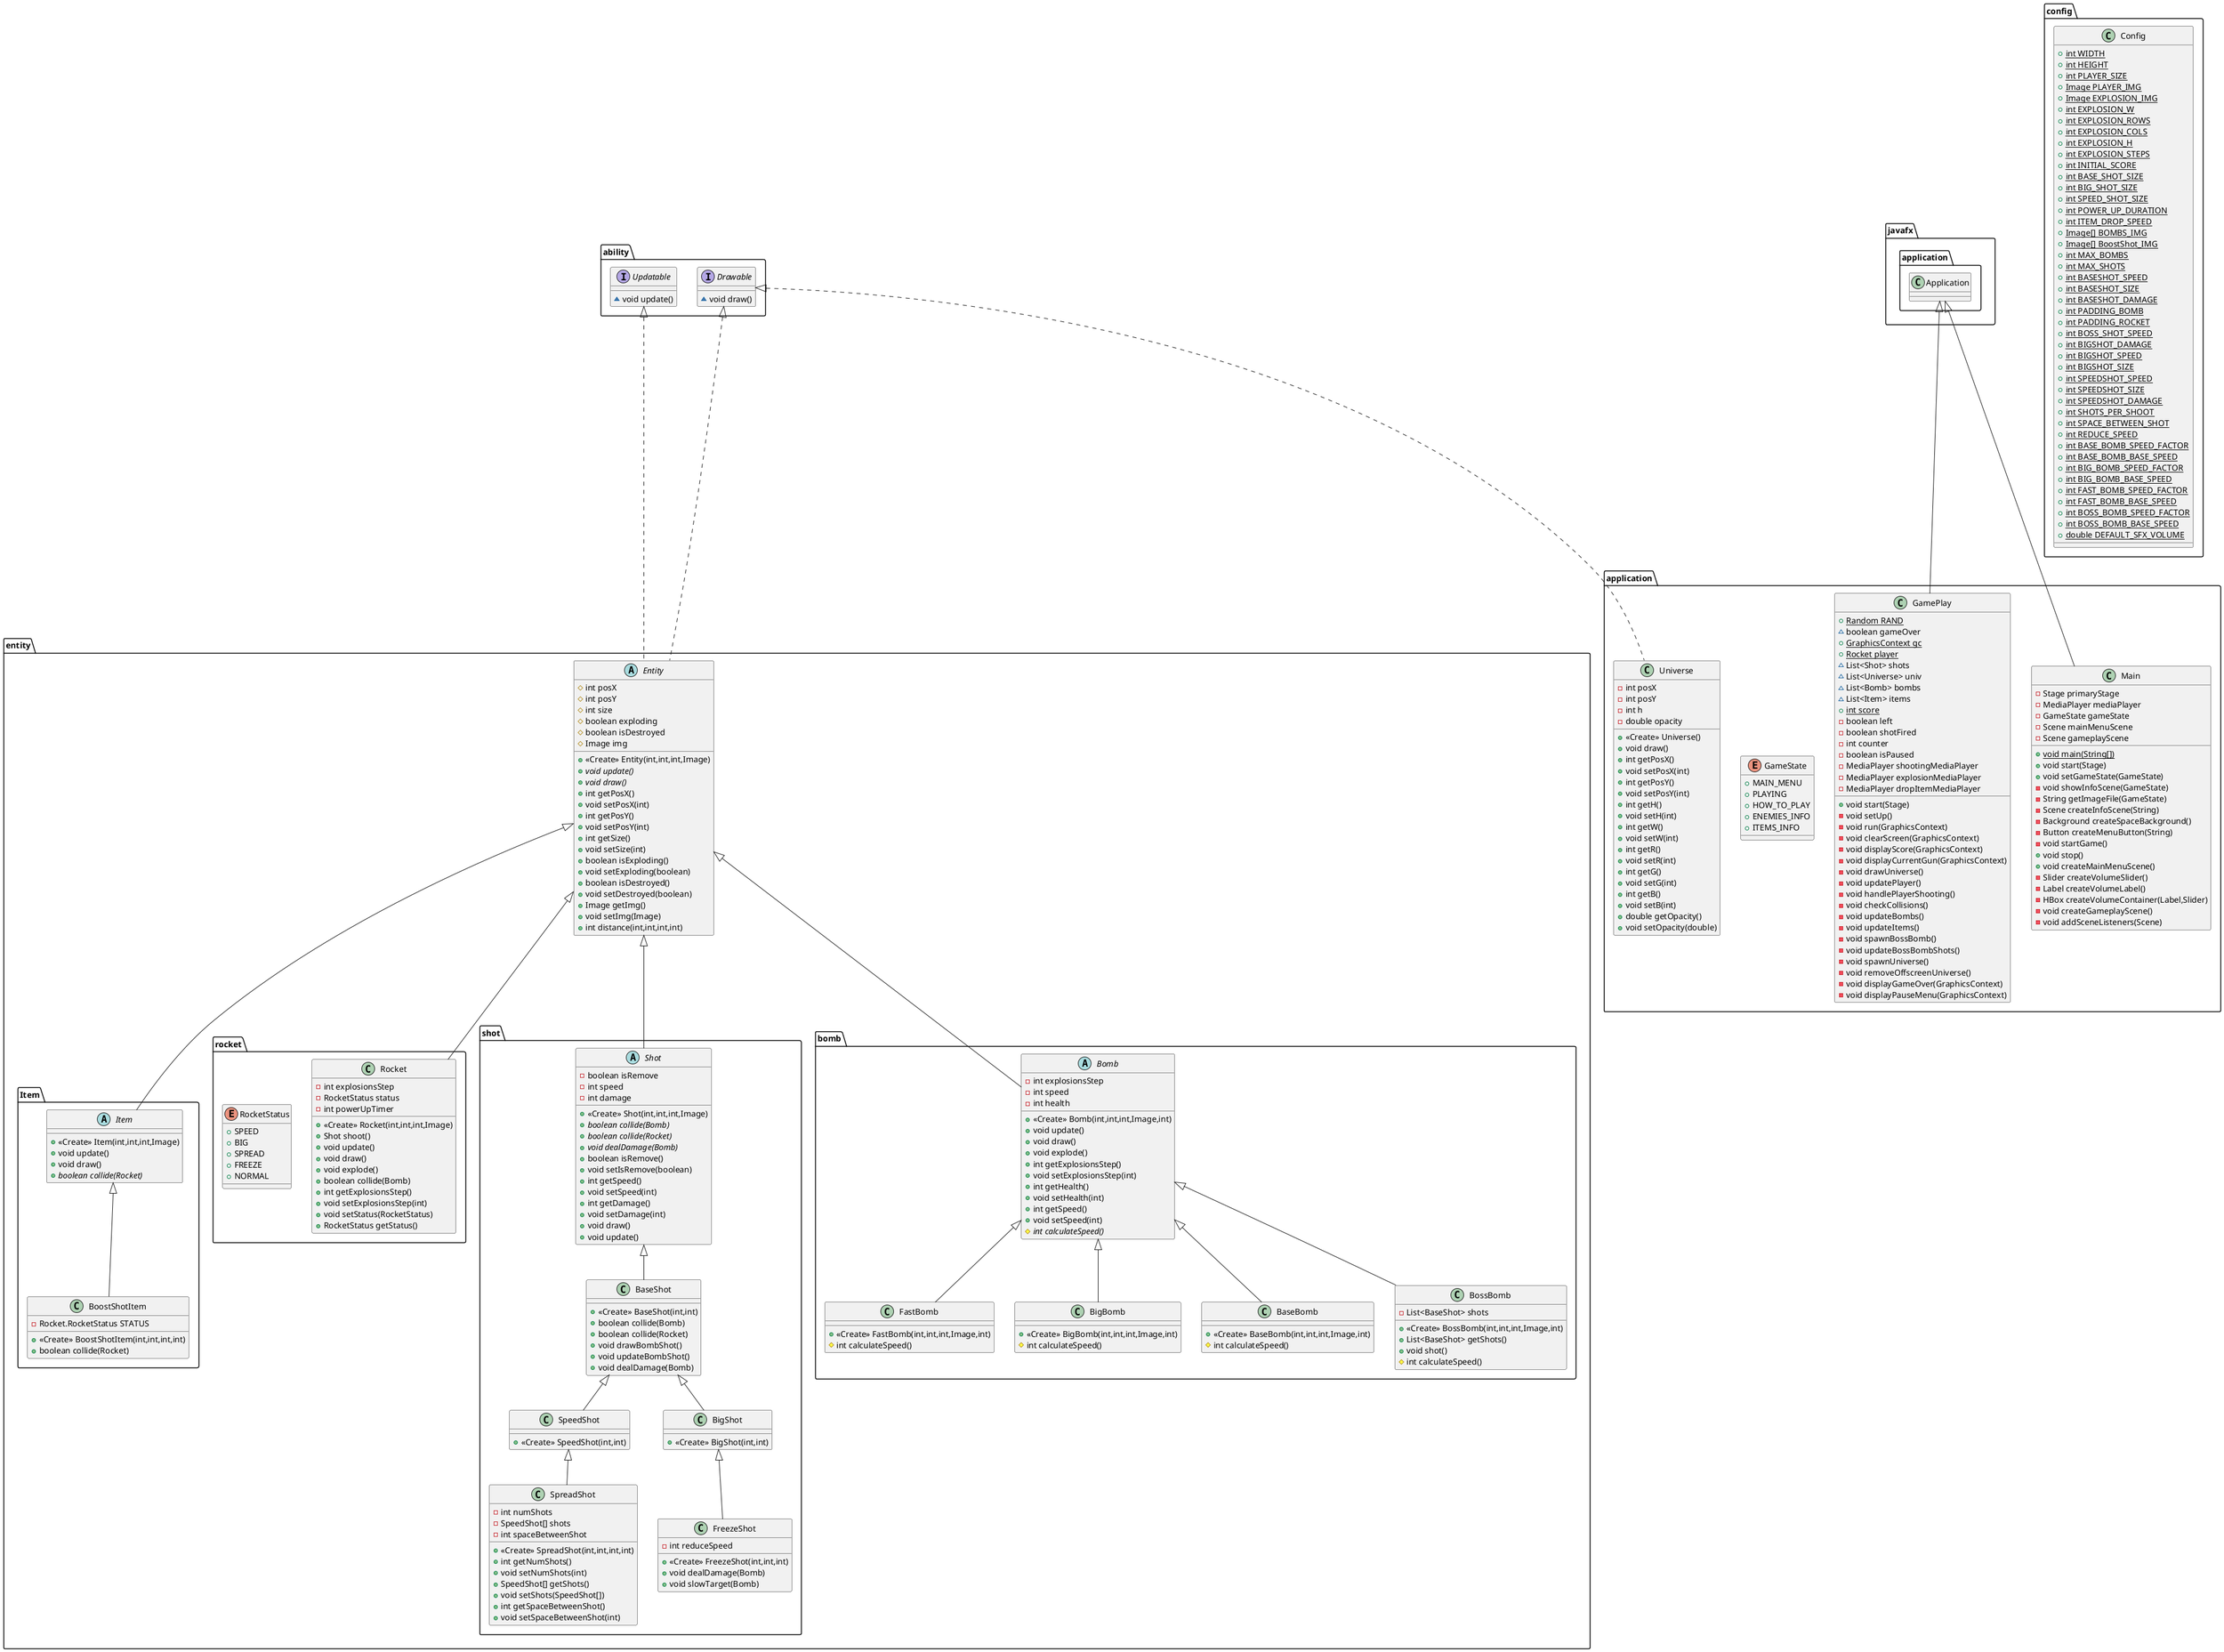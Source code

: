@startuml
interface ability.Drawable {
~ void draw()
}
class entity.Item.BoostShotItem {
- Rocket.RocketStatus STATUS
+ <<Create>> BoostShotItem(int,int,int,int)
+ boolean collide(Rocket)
}
class entity.rocket.Rocket {
- int explosionsStep
- RocketStatus status
- int powerUpTimer
+ <<Create>> Rocket(int,int,int,Image)
+ Shot shoot()
+ void update()
+ void draw()
+ void explode()
+ boolean collide(Bomb)
+ int getExplosionsStep()
+ void setExplosionsStep(int)
+ void setStatus(RocketStatus)
+ RocketStatus getStatus()
}
enum entity.rocket.RocketStatus {
+  SPEED
+  BIG
+  SPREAD
+  FREEZE
+  NORMAL
}
class entity.shot.SpreadShot {
- int numShots
- SpeedShot[] shots
- int spaceBetweenShot
+ <<Create>> SpreadShot(int,int,int,int)
+ int getNumShots()
+ void setNumShots(int)
+ SpeedShot[] getShots()
+ void setShots(SpeedShot[])
+ int getSpaceBetweenShot()
+ void setSpaceBetweenShot(int)
}
class config.Config {
+ {static} int WIDTH
+ {static} int HEIGHT
+ {static} int PLAYER_SIZE
+ {static} Image PLAYER_IMG
+ {static} Image EXPLOSION_IMG
+ {static} int EXPLOSION_W
+ {static} int EXPLOSION_ROWS
+ {static} int EXPLOSION_COLS
+ {static} int EXPLOSION_H
+ {static} int EXPLOSION_STEPS
+ {static} int INITIAL_SCORE
+ {static} int BASE_SHOT_SIZE
+ {static} int BIG_SHOT_SIZE
+ {static} int SPEED_SHOT_SIZE
+ {static} int POWER_UP_DURATION
+ {static} int ITEM_DROP_SPEED
+ {static} Image[] BOMBS_IMG
+ {static} Image[] BoostShot_IMG
+ {static} int MAX_BOMBS
+ {static} int MAX_SHOTS
+ {static} int BASESHOT_SPEED
+ {static} int BASESHOT_SIZE
+ {static} int BASESHOT_DAMAGE
+ {static} int PADDING_BOMB
+ {static} int PADDING_ROCKET
+ {static} int BOSS_SHOT_SPEED
+ {static} int BIGSHOT_DAMAGE
+ {static} int BIGSHOT_SPEED
+ {static} int BIGSHOT_SIZE
+ {static} int SPEEDSHOT_SPEED
+ {static} int SPEEDSHOT_SIZE
+ {static} int SPEEDSHOT_DAMAGE
+ {static} int SHOTS_PER_SHOOT
+ {static} int SPACE_BETWEEN_SHOT
+ {static} int REDUCE_SPEED
+ {static} int BASE_BOMB_SPEED_FACTOR
+ {static} int BASE_BOMB_BASE_SPEED
+ {static} int BIG_BOMB_SPEED_FACTOR
+ {static} int BIG_BOMB_BASE_SPEED
+ {static} int FAST_BOMB_SPEED_FACTOR
+ {static} int FAST_BOMB_BASE_SPEED
+ {static} int BOSS_BOMB_SPEED_FACTOR
+ {static} int BOSS_BOMB_BASE_SPEED
+ {static} double DEFAULT_SFX_VOLUME
}
abstract class entity.shot.Shot {
- boolean isRemove
- int speed
- int damage
+ <<Create>> Shot(int,int,int,Image)
+ {abstract}boolean collide(Bomb)
+ {abstract}boolean collide(Rocket)
+ {abstract}void dealDamage(Bomb)
+ boolean isRemove()
+ void setIsRemove(boolean)
+ int getSpeed()
+ void setSpeed(int)
+ int getDamage()
+ void setDamage(int)
+ void draw()
+ void update()
}
abstract class entity.Item.Item {
+ <<Create>> Item(int,int,int,Image)
+ void update()
+ void draw()
+ {abstract}boolean collide(Rocket)
}
abstract class entity.bomb.Bomb {
- int explosionsStep
- int speed
- int health
+ <<Create>> Bomb(int,int,int,Image,int)
+ void update()
+ void draw()
+ void explode()
+ int getExplosionsStep()
+ void setExplosionsStep(int)
+ int getHealth()
+ void setHealth(int)
+ int getSpeed()
+ void setSpeed(int)
# {abstract}int calculateSpeed()
}
class entity.bomb.FastBomb {
+ <<Create>> FastBomb(int,int,int,Image,int)
# int calculateSpeed()
}
class application.Universe {
- int posX
- int posY
- int h
- double opacity
+ <<Create>> Universe()
+ void draw()
+ int getPosX()
+ void setPosX(int)
+ int getPosY()
+ void setPosY(int)
+ int getH()
+ void setH(int)
+ int getW()
+ void setW(int)
+ int getR()
+ void setR(int)
+ int getG()
+ void setG(int)
+ int getB()
+ void setB(int)
+ double getOpacity()
+ void setOpacity(double)
}
class entity.bomb.BigBomb {
+ <<Create>> BigBomb(int,int,int,Image,int)
# int calculateSpeed()
}
class application.Main {
- Stage primaryStage
- MediaPlayer mediaPlayer
- GameState gameState
- Scene mainMenuScene
- Scene gameplayScene
+ {static} void main(String[])
+ void start(Stage)
+ void setGameState(GameState)
- void showInfoScene(GameState)
- String getImageFile(GameState)
- Scene createInfoScene(String)
- Background createSpaceBackground()
- Button createMenuButton(String)
- void startGame()
+ void stop()
+ void createMainMenuScene()
- Slider createVolumeSlider()
- Label createVolumeLabel()
- HBox createVolumeContainer(Label,Slider)
- void createGameplayScene()
- void addSceneListeners(Scene)
}
interface ability.Updatable {
~ void update()
}
class entity.shot.FreezeShot {
- int reduceSpeed
+ <<Create>> FreezeShot(int,int,int)
+ void dealDamage(Bomb)
+ void slowTarget(Bomb)
}
enum application.GameState {
+  MAIN_MENU
+  PLAYING
+  HOW_TO_PLAY
+  ENEMIES_INFO
+  ITEMS_INFO
}
class entity.shot.SpeedShot {
+ <<Create>> SpeedShot(int,int)
}
class entity.bomb.BaseBomb {
+ <<Create>> BaseBomb(int,int,int,Image,int)
# int calculateSpeed()
}
class entity.shot.BaseShot {
+ <<Create>> BaseShot(int,int)
+ boolean collide(Bomb)
+ boolean collide(Rocket)
+ void drawBombShot()
+ void updateBombShot()
+ void dealDamage(Bomb)
}
class entity.shot.BigShot {
+ <<Create>> BigShot(int,int)
}
class application.GamePlay {
+ {static} Random RAND
~ boolean gameOver
+ {static} GraphicsContext gc
+ {static} Rocket player
~ List<Shot> shots
~ List<Universe> univ
~ List<Bomb> bombs
~ List<Item> items
+ {static} int score
- boolean left
- boolean shotFired
- int counter
- boolean isPaused
- MediaPlayer shootingMediaPlayer
- MediaPlayer explosionMediaPlayer
- MediaPlayer dropItemMediaPlayer
+ void start(Stage)
- void setUp()
- void run(GraphicsContext)
- void clearScreen(GraphicsContext)
- void displayScore(GraphicsContext)
- void displayCurrentGun(GraphicsContext)
- void drawUniverse()
- void updatePlayer()
- void handlePlayerShooting()
- void checkCollisions()
- void updateBombs()
- void updateItems()
- void spawnBossBomb()
- void updateBossBombShots()
- void spawnUniverse()
- void removeOffscreenUniverse()
- void displayGameOver(GraphicsContext)
- void displayPauseMenu(GraphicsContext)
}
class entity.bomb.BossBomb {
- List<BaseShot> shots
+ <<Create>> BossBomb(int,int,int,Image,int)
+ List<BaseShot> getShots()
+ void shot()
# int calculateSpeed()
}
abstract class entity.Entity {
# int posX
# int posY
# int size
# boolean exploding
# boolean isDestroyed
# Image img
+ <<Create>> Entity(int,int,int,Image)
+ {abstract}void update()
+ {abstract}void draw()
+ int getPosX()
+ void setPosX(int)
+ int getPosY()
+ void setPosY(int)
+ int getSize()
+ void setSize(int)
+ boolean isExploding()
+ void setExploding(boolean)
+ boolean isDestroyed()
+ void setDestroyed(boolean)
+ Image getImg()
+ void setImg(Image)
+ int distance(int,int,int,int)
}


entity.Item.Item <|-- entity.Item.BoostShotItem
entity.Entity <|-- entity.rocket.Rocket
entity.shot.SpeedShot <|-- entity.shot.SpreadShot
entity.Entity <|-- entity.shot.Shot
entity.Entity <|-- entity.Item.Item
entity.Entity <|-- entity.bomb.Bomb
entity.bomb.Bomb <|-- entity.bomb.FastBomb
ability.Drawable <|.. application.Universe
entity.bomb.Bomb <|-- entity.bomb.BigBomb
javafx.application.Application <|-- application.Main
entity.shot.BigShot <|-- entity.shot.FreezeShot
entity.shot.BaseShot <|-- entity.shot.SpeedShot
entity.bomb.Bomb <|-- entity.bomb.BaseBomb
entity.shot.Shot <|-- entity.shot.BaseShot
entity.shot.BaseShot <|-- entity.shot.BigShot
javafx.application.Application <|-- application.GamePlay
entity.bomb.Bomb <|-- entity.bomb.BossBomb
ability.Drawable <|.. entity.Entity
ability.Updatable <|.. entity.Entity
@enduml
